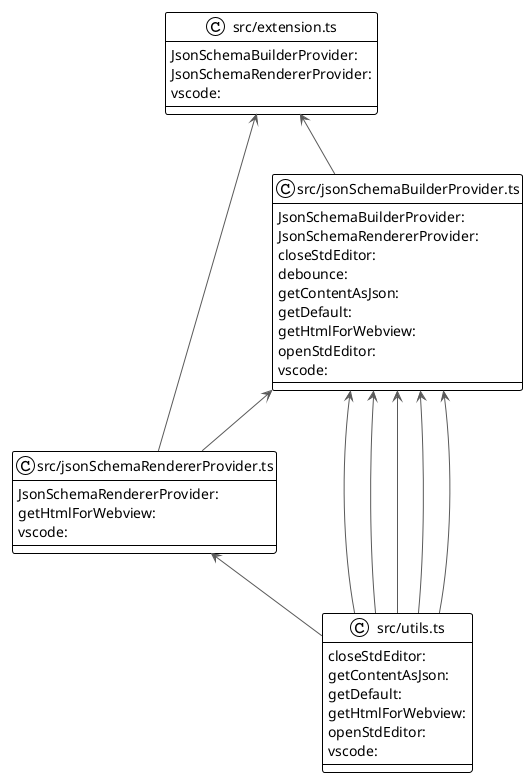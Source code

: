 @startuml
!theme plain
top to bottom direction
skinparam linetype polyline

class node1 as "src/extension.ts" {
   JsonSchemaBuilderProvider:
   JsonSchemaRendererProvider:
   vscode:
}
class node2 as "src/jsonSchemaBuilderProvider.ts" {
   JsonSchemaBuilderProvider:
   JsonSchemaRendererProvider:
   closeStdEditor:
   debounce:
   getContentAsJson:
   getDefault:
   getHtmlForWebview:
   openStdEditor:
   vscode:
}
class node3 as "src/jsonSchemaRendererProvider.ts" {
   JsonSchemaRendererProvider:
   getHtmlForWebview:
   vscode:
}
class node4 as "src/utils.ts" {
   closeStdEditor:
   getContentAsJson:
   getDefault:
   getHtmlForWebview:
   openStdEditor:
   vscode:
}

node1   <-[#595959,plain]-  node2
node1   <-[#595959,plain]-  node3
node2   <-[#595959,plain]-  node3
node2   <-[#595959,plain]-  node4
node2   <-[#595959,plain]-  node4
node2   <-[#595959,plain]-  node4
node2   <-[#595959,plain]-  node4
node2   <-[#595959,plain]-  node4
node3   <-[#595959,plain]-  node4
@enduml
